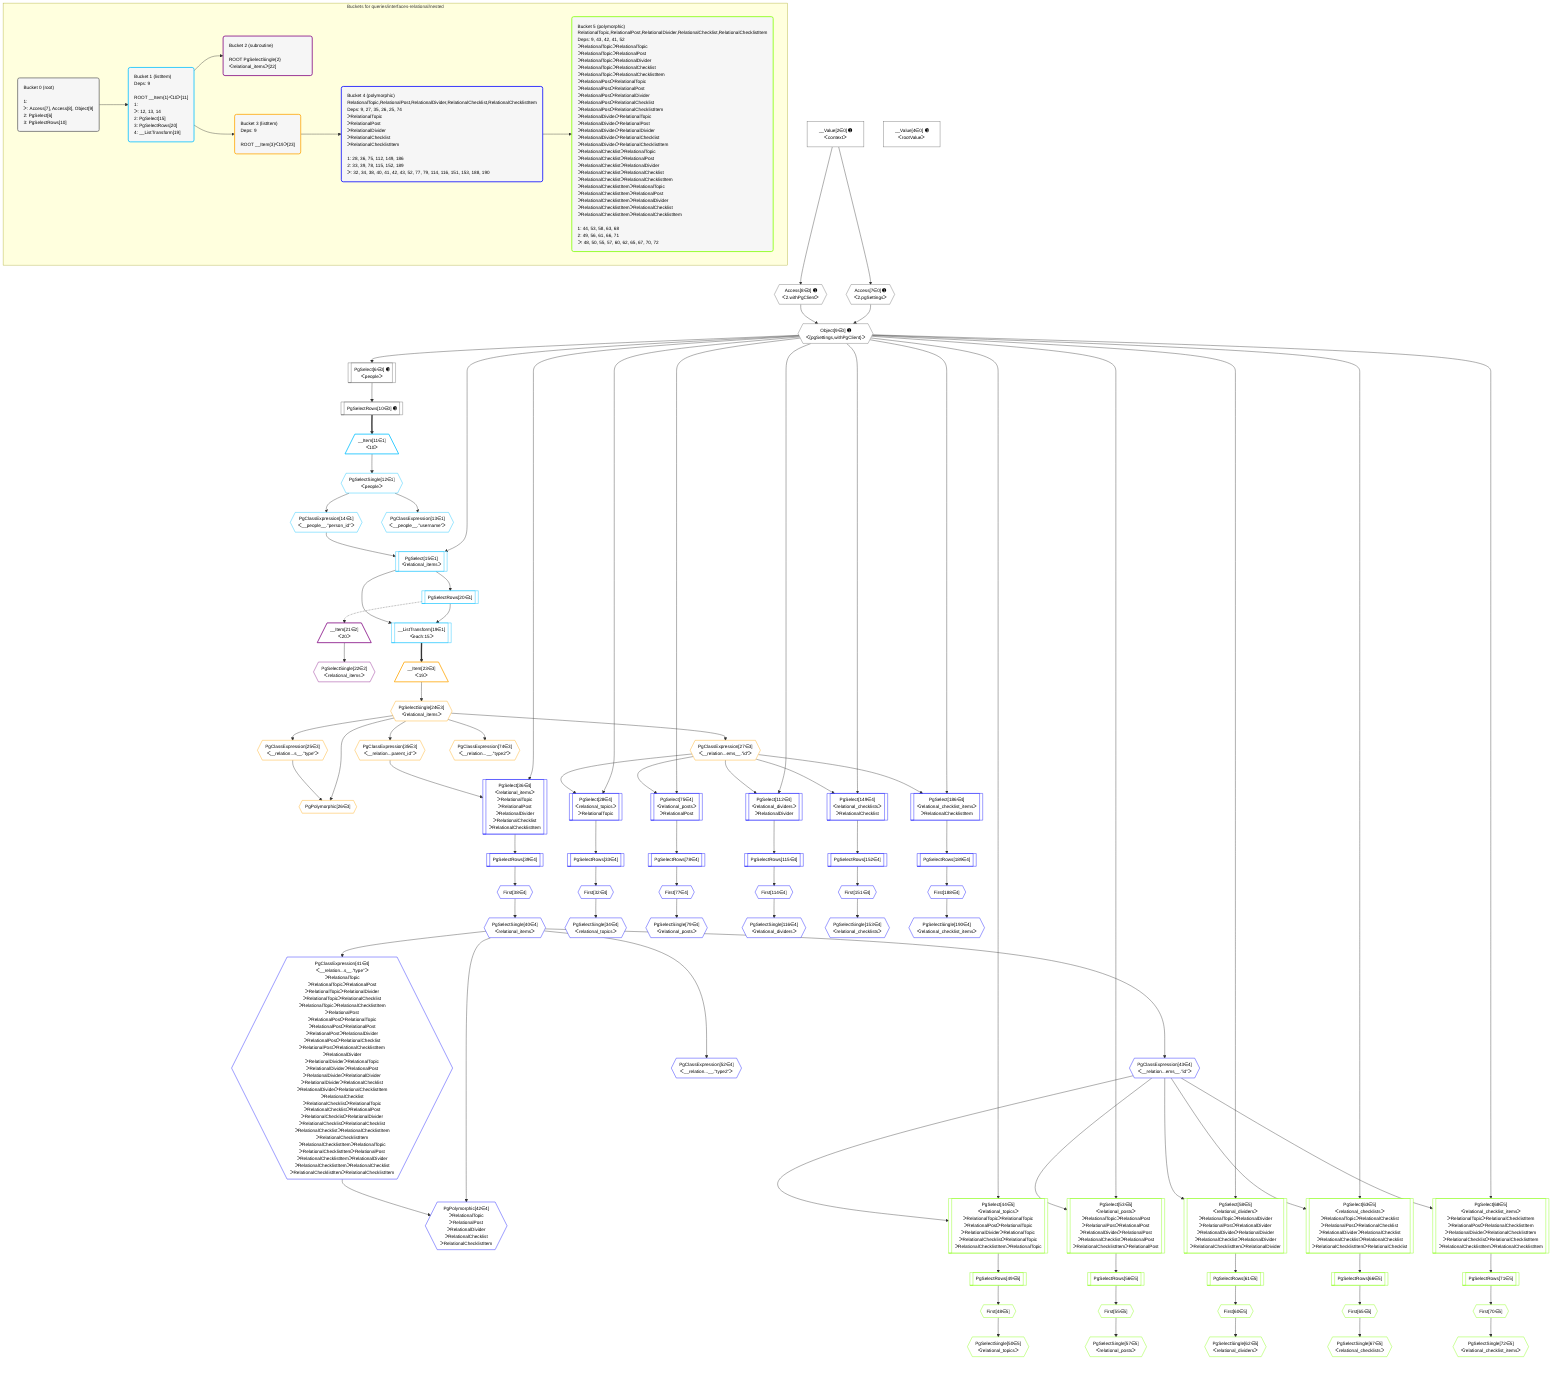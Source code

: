%%{init: {'themeVariables': { 'fontSize': '12px'}}}%%
graph TD
    classDef path fill:#eee,stroke:#000,color:#000
    classDef plan fill:#fff,stroke-width:1px,color:#000
    classDef itemplan fill:#fff,stroke-width:2px,color:#000
    classDef unbatchedplan fill:#dff,stroke-width:1px,color:#000
    classDef sideeffectplan fill:#fcc,stroke-width:2px,color:#000
    classDef bucket fill:#f6f6f6,color:#000,stroke-width:2px,text-align:left


    %% plan dependencies
    Object9{{"Object[9∈0] ➊<br />ᐸ{pgSettings,withPgClient}ᐳ"}}:::plan
    Access7{{"Access[7∈0] ➊<br />ᐸ2.pgSettingsᐳ"}}:::plan
    Access8{{"Access[8∈0] ➊<br />ᐸ2.withPgClientᐳ"}}:::plan
    Access7 & Access8 --> Object9
    PgSelect6[["PgSelect[6∈0] ➊<br />ᐸpeopleᐳ"]]:::plan
    Object9 --> PgSelect6
    __Value2["__Value[2∈0] ➊<br />ᐸcontextᐳ"]:::plan
    __Value2 --> Access7
    __Value2 --> Access8
    PgSelectRows10[["PgSelectRows[10∈0] ➊"]]:::plan
    PgSelect6 --> PgSelectRows10
    __Value4["__Value[4∈0] ➊<br />ᐸrootValueᐳ"]:::plan
    PgSelect15[["PgSelect[15∈1]<br />ᐸrelational_itemsᐳ"]]:::plan
    PgClassExpression14{{"PgClassExpression[14∈1]<br />ᐸ__people__.”person_id”ᐳ"}}:::plan
    Object9 & PgClassExpression14 --> PgSelect15
    __ListTransform19[["__ListTransform[19∈1]<br />ᐸeach:15ᐳ"]]:::plan
    PgSelectRows20[["PgSelectRows[20∈1]"]]:::plan
    PgSelectRows20 & PgSelect15 --> __ListTransform19
    __Item11[/"__Item[11∈1]<br />ᐸ10ᐳ"\]:::itemplan
    PgSelectRows10 ==> __Item11
    PgSelectSingle12{{"PgSelectSingle[12∈1]<br />ᐸpeopleᐳ"}}:::plan
    __Item11 --> PgSelectSingle12
    PgClassExpression13{{"PgClassExpression[13∈1]<br />ᐸ__people__.”username”ᐳ"}}:::plan
    PgSelectSingle12 --> PgClassExpression13
    PgSelectSingle12 --> PgClassExpression14
    PgSelect15 --> PgSelectRows20
    __Item21[/"__Item[21∈2]<br />ᐸ20ᐳ"\]:::itemplan
    PgSelectRows20 -.-> __Item21
    PgSelectSingle22{{"PgSelectSingle[22∈2]<br />ᐸrelational_itemsᐳ"}}:::plan
    __Item21 --> PgSelectSingle22
    PgPolymorphic26{{"PgPolymorphic[26∈3]"}}:::plan
    PgSelectSingle24{{"PgSelectSingle[24∈3]<br />ᐸrelational_itemsᐳ"}}:::plan
    PgClassExpression25{{"PgClassExpression[25∈3]<br />ᐸ__relation...s__.”type”ᐳ"}}:::plan
    PgSelectSingle24 & PgClassExpression25 --> PgPolymorphic26
    __Item23[/"__Item[23∈3]<br />ᐸ19ᐳ"\]:::itemplan
    __ListTransform19 ==> __Item23
    __Item23 --> PgSelectSingle24
    PgSelectSingle24 --> PgClassExpression25
    PgClassExpression27{{"PgClassExpression[27∈3]<br />ᐸ__relation...ems__.”id”ᐳ"}}:::plan
    PgSelectSingle24 --> PgClassExpression27
    PgClassExpression35{{"PgClassExpression[35∈3]<br />ᐸ__relation...parent_id”ᐳ"}}:::plan
    PgSelectSingle24 --> PgClassExpression35
    PgClassExpression74{{"PgClassExpression[74∈3]<br />ᐸ__relation...__.”type2”ᐳ"}}:::plan
    PgSelectSingle24 --> PgClassExpression74
    PgSelect28[["PgSelect[28∈4]<br />ᐸrelational_topicsᐳ<br />ᐳRelationalTopic"]]:::plan
    Object9 & PgClassExpression27 --> PgSelect28
    PgSelect36[["PgSelect[36∈4]<br />ᐸrelational_itemsᐳ<br />ᐳRelationalTopic<br />ᐳRelationalPost<br />ᐳRelationalDivider<br />ᐳRelationalChecklist<br />ᐳRelationalChecklistItem"]]:::plan
    Object9 & PgClassExpression35 --> PgSelect36
    PgPolymorphic42{{"PgPolymorphic[42∈4]<br />ᐳRelationalTopic<br />ᐳRelationalPost<br />ᐳRelationalDivider<br />ᐳRelationalChecklist<br />ᐳRelationalChecklistItem"}}:::plan
    PgSelectSingle40{{"PgSelectSingle[40∈4]<br />ᐸrelational_itemsᐳ"}}:::plan
    PgClassExpression41{{"PgClassExpression[41∈4]<br />ᐸ__relation...s__.”type”ᐳ<br />ᐳRelationalTopic<br />ᐳRelationalTopicᐳRelationalPost<br />ᐳRelationalTopicᐳRelationalDivider<br />ᐳRelationalTopicᐳRelationalChecklist<br />ᐳRelationalTopicᐳRelationalChecklistItem<br />ᐳRelationalPost<br />ᐳRelationalPostᐳRelationalTopic<br />ᐳRelationalPostᐳRelationalPost<br />ᐳRelationalPostᐳRelationalDivider<br />ᐳRelationalPostᐳRelationalChecklist<br />ᐳRelationalPostᐳRelationalChecklistItem<br />ᐳRelationalDivider<br />ᐳRelationalDividerᐳRelationalTopic<br />ᐳRelationalDividerᐳRelationalPost<br />ᐳRelationalDividerᐳRelationalDivider<br />ᐳRelationalDividerᐳRelationalChecklist<br />ᐳRelationalDividerᐳRelationalChecklistItem<br />ᐳRelationalChecklist<br />ᐳRelationalChecklistᐳRelationalTopic<br />ᐳRelationalChecklistᐳRelationalPost<br />ᐳRelationalChecklistᐳRelationalDivider<br />ᐳRelationalChecklistᐳRelationalChecklist<br />ᐳRelationalChecklistᐳRelationalChecklistItem<br />ᐳRelationalChecklistItem<br />ᐳRelationalChecklistItemᐳRelationalTopic<br />ᐳRelationalChecklistItemᐳRelationalPost<br />ᐳRelationalChecklistItemᐳRelationalDivider<br />ᐳRelationalChecklistItemᐳRelationalChecklist<br />ᐳRelationalChecklistItemᐳRelationalChecklistItem"}}:::plan
    PgSelectSingle40 & PgClassExpression41 --> PgPolymorphic42
    PgSelect75[["PgSelect[75∈4]<br />ᐸrelational_postsᐳ<br />ᐳRelationalPost"]]:::plan
    Object9 & PgClassExpression27 --> PgSelect75
    PgSelect112[["PgSelect[112∈4]<br />ᐸrelational_dividersᐳ<br />ᐳRelationalDivider"]]:::plan
    Object9 & PgClassExpression27 --> PgSelect112
    PgSelect149[["PgSelect[149∈4]<br />ᐸrelational_checklistsᐳ<br />ᐳRelationalChecklist"]]:::plan
    Object9 & PgClassExpression27 --> PgSelect149
    PgSelect186[["PgSelect[186∈4]<br />ᐸrelational_checklist_itemsᐳ<br />ᐳRelationalChecklistItem"]]:::plan
    Object9 & PgClassExpression27 --> PgSelect186
    First32{{"First[32∈4]"}}:::plan
    PgSelectRows33[["PgSelectRows[33∈4]"]]:::plan
    PgSelectRows33 --> First32
    PgSelect28 --> PgSelectRows33
    PgSelectSingle34{{"PgSelectSingle[34∈4]<br />ᐸrelational_topicsᐳ"}}:::plan
    First32 --> PgSelectSingle34
    First38{{"First[38∈4]"}}:::plan
    PgSelectRows39[["PgSelectRows[39∈4]"]]:::plan
    PgSelectRows39 --> First38
    PgSelect36 --> PgSelectRows39
    First38 --> PgSelectSingle40
    PgSelectSingle40 --> PgClassExpression41
    PgClassExpression43{{"PgClassExpression[43∈4]<br />ᐸ__relation...ems__.”id”ᐳ"}}:::plan
    PgSelectSingle40 --> PgClassExpression43
    PgClassExpression52{{"PgClassExpression[52∈4]<br />ᐸ__relation...__.”type2”ᐳ"}}:::plan
    PgSelectSingle40 --> PgClassExpression52
    First77{{"First[77∈4]"}}:::plan
    PgSelectRows78[["PgSelectRows[78∈4]"]]:::plan
    PgSelectRows78 --> First77
    PgSelect75 --> PgSelectRows78
    PgSelectSingle79{{"PgSelectSingle[79∈4]<br />ᐸrelational_postsᐳ"}}:::plan
    First77 --> PgSelectSingle79
    First114{{"First[114∈4]"}}:::plan
    PgSelectRows115[["PgSelectRows[115∈4]"]]:::plan
    PgSelectRows115 --> First114
    PgSelect112 --> PgSelectRows115
    PgSelectSingle116{{"PgSelectSingle[116∈4]<br />ᐸrelational_dividersᐳ"}}:::plan
    First114 --> PgSelectSingle116
    First151{{"First[151∈4]"}}:::plan
    PgSelectRows152[["PgSelectRows[152∈4]"]]:::plan
    PgSelectRows152 --> First151
    PgSelect149 --> PgSelectRows152
    PgSelectSingle153{{"PgSelectSingle[153∈4]<br />ᐸrelational_checklistsᐳ"}}:::plan
    First151 --> PgSelectSingle153
    First188{{"First[188∈4]"}}:::plan
    PgSelectRows189[["PgSelectRows[189∈4]"]]:::plan
    PgSelectRows189 --> First188
    PgSelect186 --> PgSelectRows189
    PgSelectSingle190{{"PgSelectSingle[190∈4]<br />ᐸrelational_checklist_itemsᐳ"}}:::plan
    First188 --> PgSelectSingle190
    PgSelect44[["PgSelect[44∈5]<br />ᐸrelational_topicsᐳ<br />ᐳRelationalTopicᐳRelationalTopic<br />ᐳRelationalPostᐳRelationalTopic<br />ᐳRelationalDividerᐳRelationalTopic<br />ᐳRelationalChecklistᐳRelationalTopic<br />ᐳRelationalChecklistItemᐳRelationalTopic"]]:::plan
    Object9 & PgClassExpression43 --> PgSelect44
    PgSelect53[["PgSelect[53∈5]<br />ᐸrelational_postsᐳ<br />ᐳRelationalTopicᐳRelationalPost<br />ᐳRelationalPostᐳRelationalPost<br />ᐳRelationalDividerᐳRelationalPost<br />ᐳRelationalChecklistᐳRelationalPost<br />ᐳRelationalChecklistItemᐳRelationalPost"]]:::plan
    Object9 & PgClassExpression43 --> PgSelect53
    PgSelect58[["PgSelect[58∈5]<br />ᐸrelational_dividersᐳ<br />ᐳRelationalTopicᐳRelationalDivider<br />ᐳRelationalPostᐳRelationalDivider<br />ᐳRelationalDividerᐳRelationalDivider<br />ᐳRelationalChecklistᐳRelationalDivider<br />ᐳRelationalChecklistItemᐳRelationalDivider"]]:::plan
    Object9 & PgClassExpression43 --> PgSelect58
    PgSelect63[["PgSelect[63∈5]<br />ᐸrelational_checklistsᐳ<br />ᐳRelationalTopicᐳRelationalChecklist<br />ᐳRelationalPostᐳRelationalChecklist<br />ᐳRelationalDividerᐳRelationalChecklist<br />ᐳRelationalChecklistᐳRelationalChecklist<br />ᐳRelationalChecklistItemᐳRelationalChecklist"]]:::plan
    Object9 & PgClassExpression43 --> PgSelect63
    PgSelect68[["PgSelect[68∈5]<br />ᐸrelational_checklist_itemsᐳ<br />ᐳRelationalTopicᐳRelationalChecklistItem<br />ᐳRelationalPostᐳRelationalChecklistItem<br />ᐳRelationalDividerᐳRelationalChecklistItem<br />ᐳRelationalChecklistᐳRelationalChecklistItem<br />ᐳRelationalChecklistItemᐳRelationalChecklistItem"]]:::plan
    Object9 & PgClassExpression43 --> PgSelect68
    First48{{"First[48∈5]"}}:::plan
    PgSelectRows49[["PgSelectRows[49∈5]"]]:::plan
    PgSelectRows49 --> First48
    PgSelect44 --> PgSelectRows49
    PgSelectSingle50{{"PgSelectSingle[50∈5]<br />ᐸrelational_topicsᐳ"}}:::plan
    First48 --> PgSelectSingle50
    First55{{"First[55∈5]"}}:::plan
    PgSelectRows56[["PgSelectRows[56∈5]"]]:::plan
    PgSelectRows56 --> First55
    PgSelect53 --> PgSelectRows56
    PgSelectSingle57{{"PgSelectSingle[57∈5]<br />ᐸrelational_postsᐳ"}}:::plan
    First55 --> PgSelectSingle57
    First60{{"First[60∈5]"}}:::plan
    PgSelectRows61[["PgSelectRows[61∈5]"]]:::plan
    PgSelectRows61 --> First60
    PgSelect58 --> PgSelectRows61
    PgSelectSingle62{{"PgSelectSingle[62∈5]<br />ᐸrelational_dividersᐳ"}}:::plan
    First60 --> PgSelectSingle62
    First65{{"First[65∈5]"}}:::plan
    PgSelectRows66[["PgSelectRows[66∈5]"]]:::plan
    PgSelectRows66 --> First65
    PgSelect63 --> PgSelectRows66
    PgSelectSingle67{{"PgSelectSingle[67∈5]<br />ᐸrelational_checklistsᐳ"}}:::plan
    First65 --> PgSelectSingle67
    First70{{"First[70∈5]"}}:::plan
    PgSelectRows71[["PgSelectRows[71∈5]"]]:::plan
    PgSelectRows71 --> First70
    PgSelect68 --> PgSelectRows71
    PgSelectSingle72{{"PgSelectSingle[72∈5]<br />ᐸrelational_checklist_itemsᐳ"}}:::plan
    First70 --> PgSelectSingle72

    %% define steps

    subgraph "Buckets for queries/interfaces-relational/nested"
    Bucket0("Bucket 0 (root)<br /><br />1: <br />ᐳ: Access[7], Access[8], Object[9]<br />2: PgSelect[6]<br />3: PgSelectRows[10]"):::bucket
    classDef bucket0 stroke:#696969
    class Bucket0,__Value2,__Value4,PgSelect6,Access7,Access8,Object9,PgSelectRows10 bucket0
    Bucket1("Bucket 1 (listItem)<br />Deps: 9<br /><br />ROOT __Item{1}ᐸ10ᐳ[11]<br />1: <br />ᐳ: 12, 13, 14<br />2: PgSelect[15]<br />3: PgSelectRows[20]<br />4: __ListTransform[19]"):::bucket
    classDef bucket1 stroke:#00bfff
    class Bucket1,__Item11,PgSelectSingle12,PgClassExpression13,PgClassExpression14,PgSelect15,__ListTransform19,PgSelectRows20 bucket1
    Bucket2("Bucket 2 (subroutine)<br /><br />ROOT PgSelectSingle{2}ᐸrelational_itemsᐳ[22]"):::bucket
    classDef bucket2 stroke:#7f007f
    class Bucket2,__Item21,PgSelectSingle22 bucket2
    Bucket3("Bucket 3 (listItem)<br />Deps: 9<br /><br />ROOT __Item{3}ᐸ19ᐳ[23]"):::bucket
    classDef bucket3 stroke:#ffa500
    class Bucket3,__Item23,PgSelectSingle24,PgClassExpression25,PgPolymorphic26,PgClassExpression27,PgClassExpression35,PgClassExpression74 bucket3
    Bucket4("Bucket 4 (polymorphic)<br />RelationalTopic,RelationalPost,RelationalDivider,RelationalChecklist,RelationalChecklistItem<br />Deps: 9, 27, 35, 26, 25, 74<br />ᐳRelationalTopic<br />ᐳRelationalPost<br />ᐳRelationalDivider<br />ᐳRelationalChecklist<br />ᐳRelationalChecklistItem<br /><br />1: 28, 36, 75, 112, 149, 186<br />2: 33, 39, 78, 115, 152, 189<br />ᐳ: 32, 34, 38, 40, 41, 42, 43, 52, 77, 79, 114, 116, 151, 153, 188, 190"):::bucket
    classDef bucket4 stroke:#0000ff
    class Bucket4,PgSelect28,First32,PgSelectRows33,PgSelectSingle34,PgSelect36,First38,PgSelectRows39,PgSelectSingle40,PgClassExpression41,PgPolymorphic42,PgClassExpression43,PgClassExpression52,PgSelect75,First77,PgSelectRows78,PgSelectSingle79,PgSelect112,First114,PgSelectRows115,PgSelectSingle116,PgSelect149,First151,PgSelectRows152,PgSelectSingle153,PgSelect186,First188,PgSelectRows189,PgSelectSingle190 bucket4
    Bucket5("Bucket 5 (polymorphic)<br />RelationalTopic,RelationalPost,RelationalDivider,RelationalChecklist,RelationalChecklistItem<br />Deps: 9, 43, 42, 41, 52<br />ᐳRelationalTopicᐳRelationalTopic<br />ᐳRelationalTopicᐳRelationalPost<br />ᐳRelationalTopicᐳRelationalDivider<br />ᐳRelationalTopicᐳRelationalChecklist<br />ᐳRelationalTopicᐳRelationalChecklistItem<br />ᐳRelationalPostᐳRelationalTopic<br />ᐳRelationalPostᐳRelationalPost<br />ᐳRelationalPostᐳRelationalDivider<br />ᐳRelationalPostᐳRelationalChecklist<br />ᐳRelationalPostᐳRelationalChecklistItem<br />ᐳRelationalDividerᐳRelationalTopic<br />ᐳRelationalDividerᐳRelationalPost<br />ᐳRelationalDividerᐳRelationalDivider<br />ᐳRelationalDividerᐳRelationalChecklist<br />ᐳRelationalDividerᐳRelationalChecklistItem<br />ᐳRelationalChecklistᐳRelationalTopic<br />ᐳRelationalChecklistᐳRelationalPost<br />ᐳRelationalChecklistᐳRelationalDivider<br />ᐳRelationalChecklistᐳRelationalChecklist<br />ᐳRelationalChecklistᐳRelationalChecklistItem<br />ᐳRelationalChecklistItemᐳRelationalTopic<br />ᐳRelationalChecklistItemᐳRelationalPost<br />ᐳRelationalChecklistItemᐳRelationalDivider<br />ᐳRelationalChecklistItemᐳRelationalChecklist<br />ᐳRelationalChecklistItemᐳRelationalChecklistItem<br /><br />1: 44, 53, 58, 63, 68<br />2: 49, 56, 61, 66, 71<br />ᐳ: 48, 50, 55, 57, 60, 62, 65, 67, 70, 72"):::bucket
    classDef bucket5 stroke:#7fff00
    class Bucket5,PgSelect44,First48,PgSelectRows49,PgSelectSingle50,PgSelect53,First55,PgSelectRows56,PgSelectSingle57,PgSelect58,First60,PgSelectRows61,PgSelectSingle62,PgSelect63,First65,PgSelectRows66,PgSelectSingle67,PgSelect68,First70,PgSelectRows71,PgSelectSingle72 bucket5
    Bucket0 --> Bucket1
    Bucket1 --> Bucket2 & Bucket3
    Bucket3 --> Bucket4
    Bucket4 --> Bucket5
    end